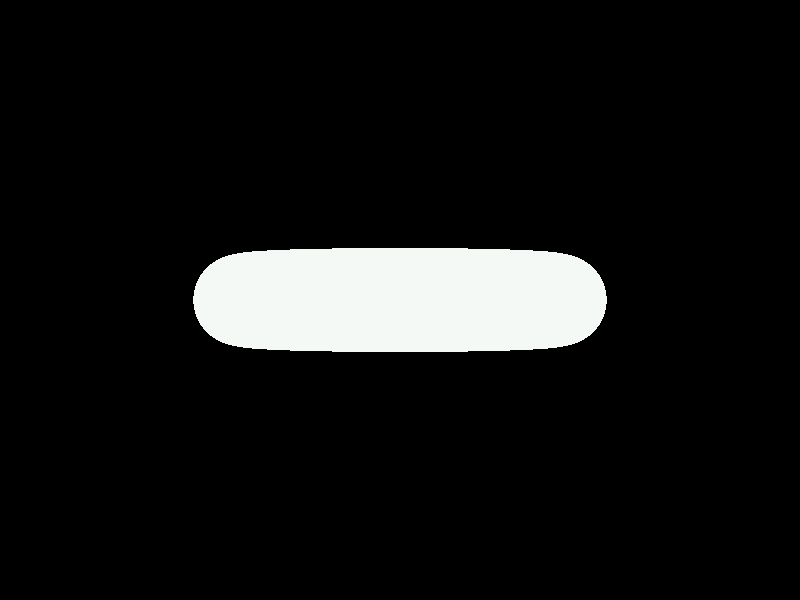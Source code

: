 #include "metals.inc"

#declare RR = 3;

#switch (clock) 
#case (0)
	#declare VP = <RR,0,0>;
	#break
#case (1)
   #declare VP = <0,RR,0>;
   #break
#case (2)
   #declare VP = <0,0,RR>;
   #break
#case (3)
   #declare VP = <0.7*RR,0.7*RR,0>;
   #break
#case (4)
   #declare VP = <0,0.7*RR,0.7*RR>;
   #break
#case (5)
   #declare VP = <0.7*RR,0,0.7*RR>;
   #break
#case (6)
   #declare VP = <0.7*RR,0.7*RR,0.7*RR>;
   #break
#end

camera {
   location VP
   up y
   right x
   angle 60
   sky <0,0,1>
   look_at <0,0,0>
}

light_source {
  <2*RR,0,0>
  color rgb <1,0.5,0.5>
}
light_source {
  <0,2*RR,0>
  color rgb <0.5,1.0,0.5>
}
light_source {
  <0,0,2*RR>
  color rgb <0.5,0.5,1.0>
}

isosurface {
   function { 
		z*z - (-pow(x,4) + 2*pow(x,6) - pow(x,8) + 2*x*x*y*y - 2*pow(x,4)*y*y - pow(y,4) + 0.04)
	}
   contained_by { 
		sphere { <0,0,0>, 2 }
	}
	threshold 0
	accuracy 0.01
	max_gradient 100
	texture { T_Silver_5C }
}

